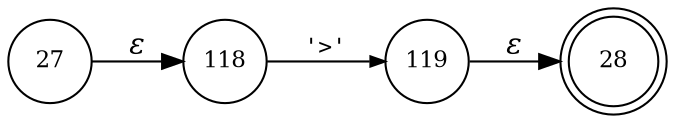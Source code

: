 digraph ATN {
rankdir=LR;
s28[fontsize=11, label="28", shape=doublecircle, fixedsize=true, width=.6];
s118[fontsize=11,label="118", shape=circle, fixedsize=true, width=.55, peripheries=1];
s119[fontsize=11,label="119", shape=circle, fixedsize=true, width=.55, peripheries=1];
s27[fontsize=11,label="27", shape=circle, fixedsize=true, width=.55, peripheries=1];
s27 -> s118 [fontname="Times-Italic", label="&epsilon;"];
s118 -> s119 [fontsize=11, fontname="Courier", arrowsize=.7, label = "'>'", arrowhead = normal];
s119 -> s28 [fontname="Times-Italic", label="&epsilon;"];
}